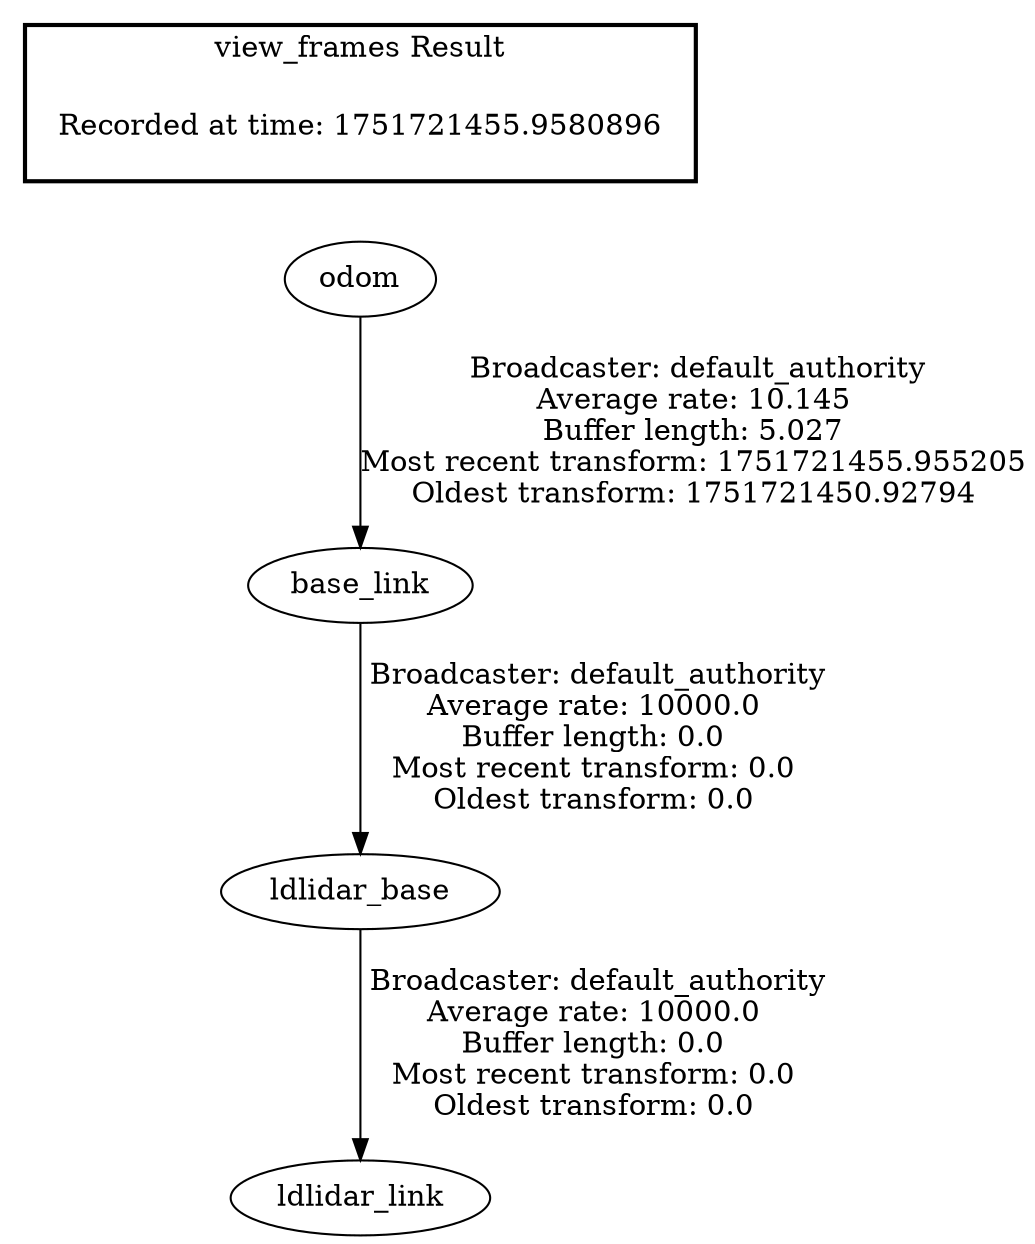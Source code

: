 digraph G {
"base_link" -> "ldlidar_base"[label=" Broadcaster: default_authority\nAverage rate: 10000.0\nBuffer length: 0.0\nMost recent transform: 0.0\nOldest transform: 0.0\n"];
"odom" -> "base_link"[label=" Broadcaster: default_authority\nAverage rate: 10.145\nBuffer length: 5.027\nMost recent transform: 1751721455.955205\nOldest transform: 1751721450.92794\n"];
"ldlidar_base" -> "ldlidar_link"[label=" Broadcaster: default_authority\nAverage rate: 10000.0\nBuffer length: 0.0\nMost recent transform: 0.0\nOldest transform: 0.0\n"];
edge [style=invis];
 subgraph cluster_legend { style=bold; color=black; label ="view_frames Result";
"Recorded at time: 1751721455.9580896"[ shape=plaintext ] ;
}->"odom";
}